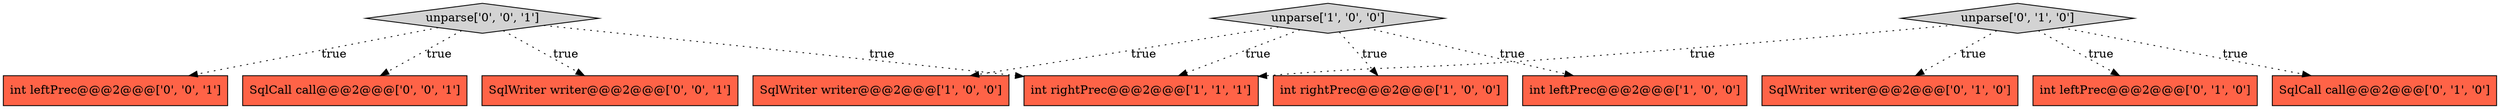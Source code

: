 digraph {
9 [style = filled, label = "int leftPrec@@@2@@@['0', '0', '1']", fillcolor = tomato, shape = box image = "AAA0AAABBB3BBB"];
4 [style = filled, label = "int rightPrec@@@2@@@['1', '1', '1']", fillcolor = tomato, shape = box image = "AAA0AAABBB1BBB"];
5 [style = filled, label = "SqlWriter writer@@@2@@@['0', '1', '0']", fillcolor = tomato, shape = box image = "AAA0AAABBB2BBB"];
11 [style = filled, label = "SqlCall call@@@2@@@['0', '0', '1']", fillcolor = tomato, shape = box image = "AAA0AAABBB3BBB"];
7 [style = filled, label = "int leftPrec@@@2@@@['0', '1', '0']", fillcolor = tomato, shape = box image = "AAA0AAABBB2BBB"];
1 [style = filled, label = "int rightPrec@@@2@@@['1', '0', '0']", fillcolor = tomato, shape = box image = "AAA0AAABBB1BBB"];
12 [style = filled, label = "unparse['0', '0', '1']", fillcolor = lightgray, shape = diamond image = "AAA0AAABBB3BBB"];
10 [style = filled, label = "SqlWriter writer@@@2@@@['0', '0', '1']", fillcolor = tomato, shape = box image = "AAA0AAABBB3BBB"];
2 [style = filled, label = "unparse['1', '0', '0']", fillcolor = lightgray, shape = diamond image = "AAA0AAABBB1BBB"];
0 [style = filled, label = "int leftPrec@@@2@@@['1', '0', '0']", fillcolor = tomato, shape = box image = "AAA0AAABBB1BBB"];
6 [style = filled, label = "SqlCall call@@@2@@@['0', '1', '0']", fillcolor = tomato, shape = box image = "AAA0AAABBB2BBB"];
8 [style = filled, label = "unparse['0', '1', '0']", fillcolor = lightgray, shape = diamond image = "AAA0AAABBB2BBB"];
3 [style = filled, label = "SqlWriter writer@@@2@@@['1', '0', '0']", fillcolor = tomato, shape = box image = "AAA0AAABBB1BBB"];
2->3 [style = dotted, label="true"];
8->7 [style = dotted, label="true"];
12->4 [style = dotted, label="true"];
2->0 [style = dotted, label="true"];
8->6 [style = dotted, label="true"];
12->10 [style = dotted, label="true"];
8->5 [style = dotted, label="true"];
2->1 [style = dotted, label="true"];
8->4 [style = dotted, label="true"];
2->4 [style = dotted, label="true"];
12->9 [style = dotted, label="true"];
12->11 [style = dotted, label="true"];
}
